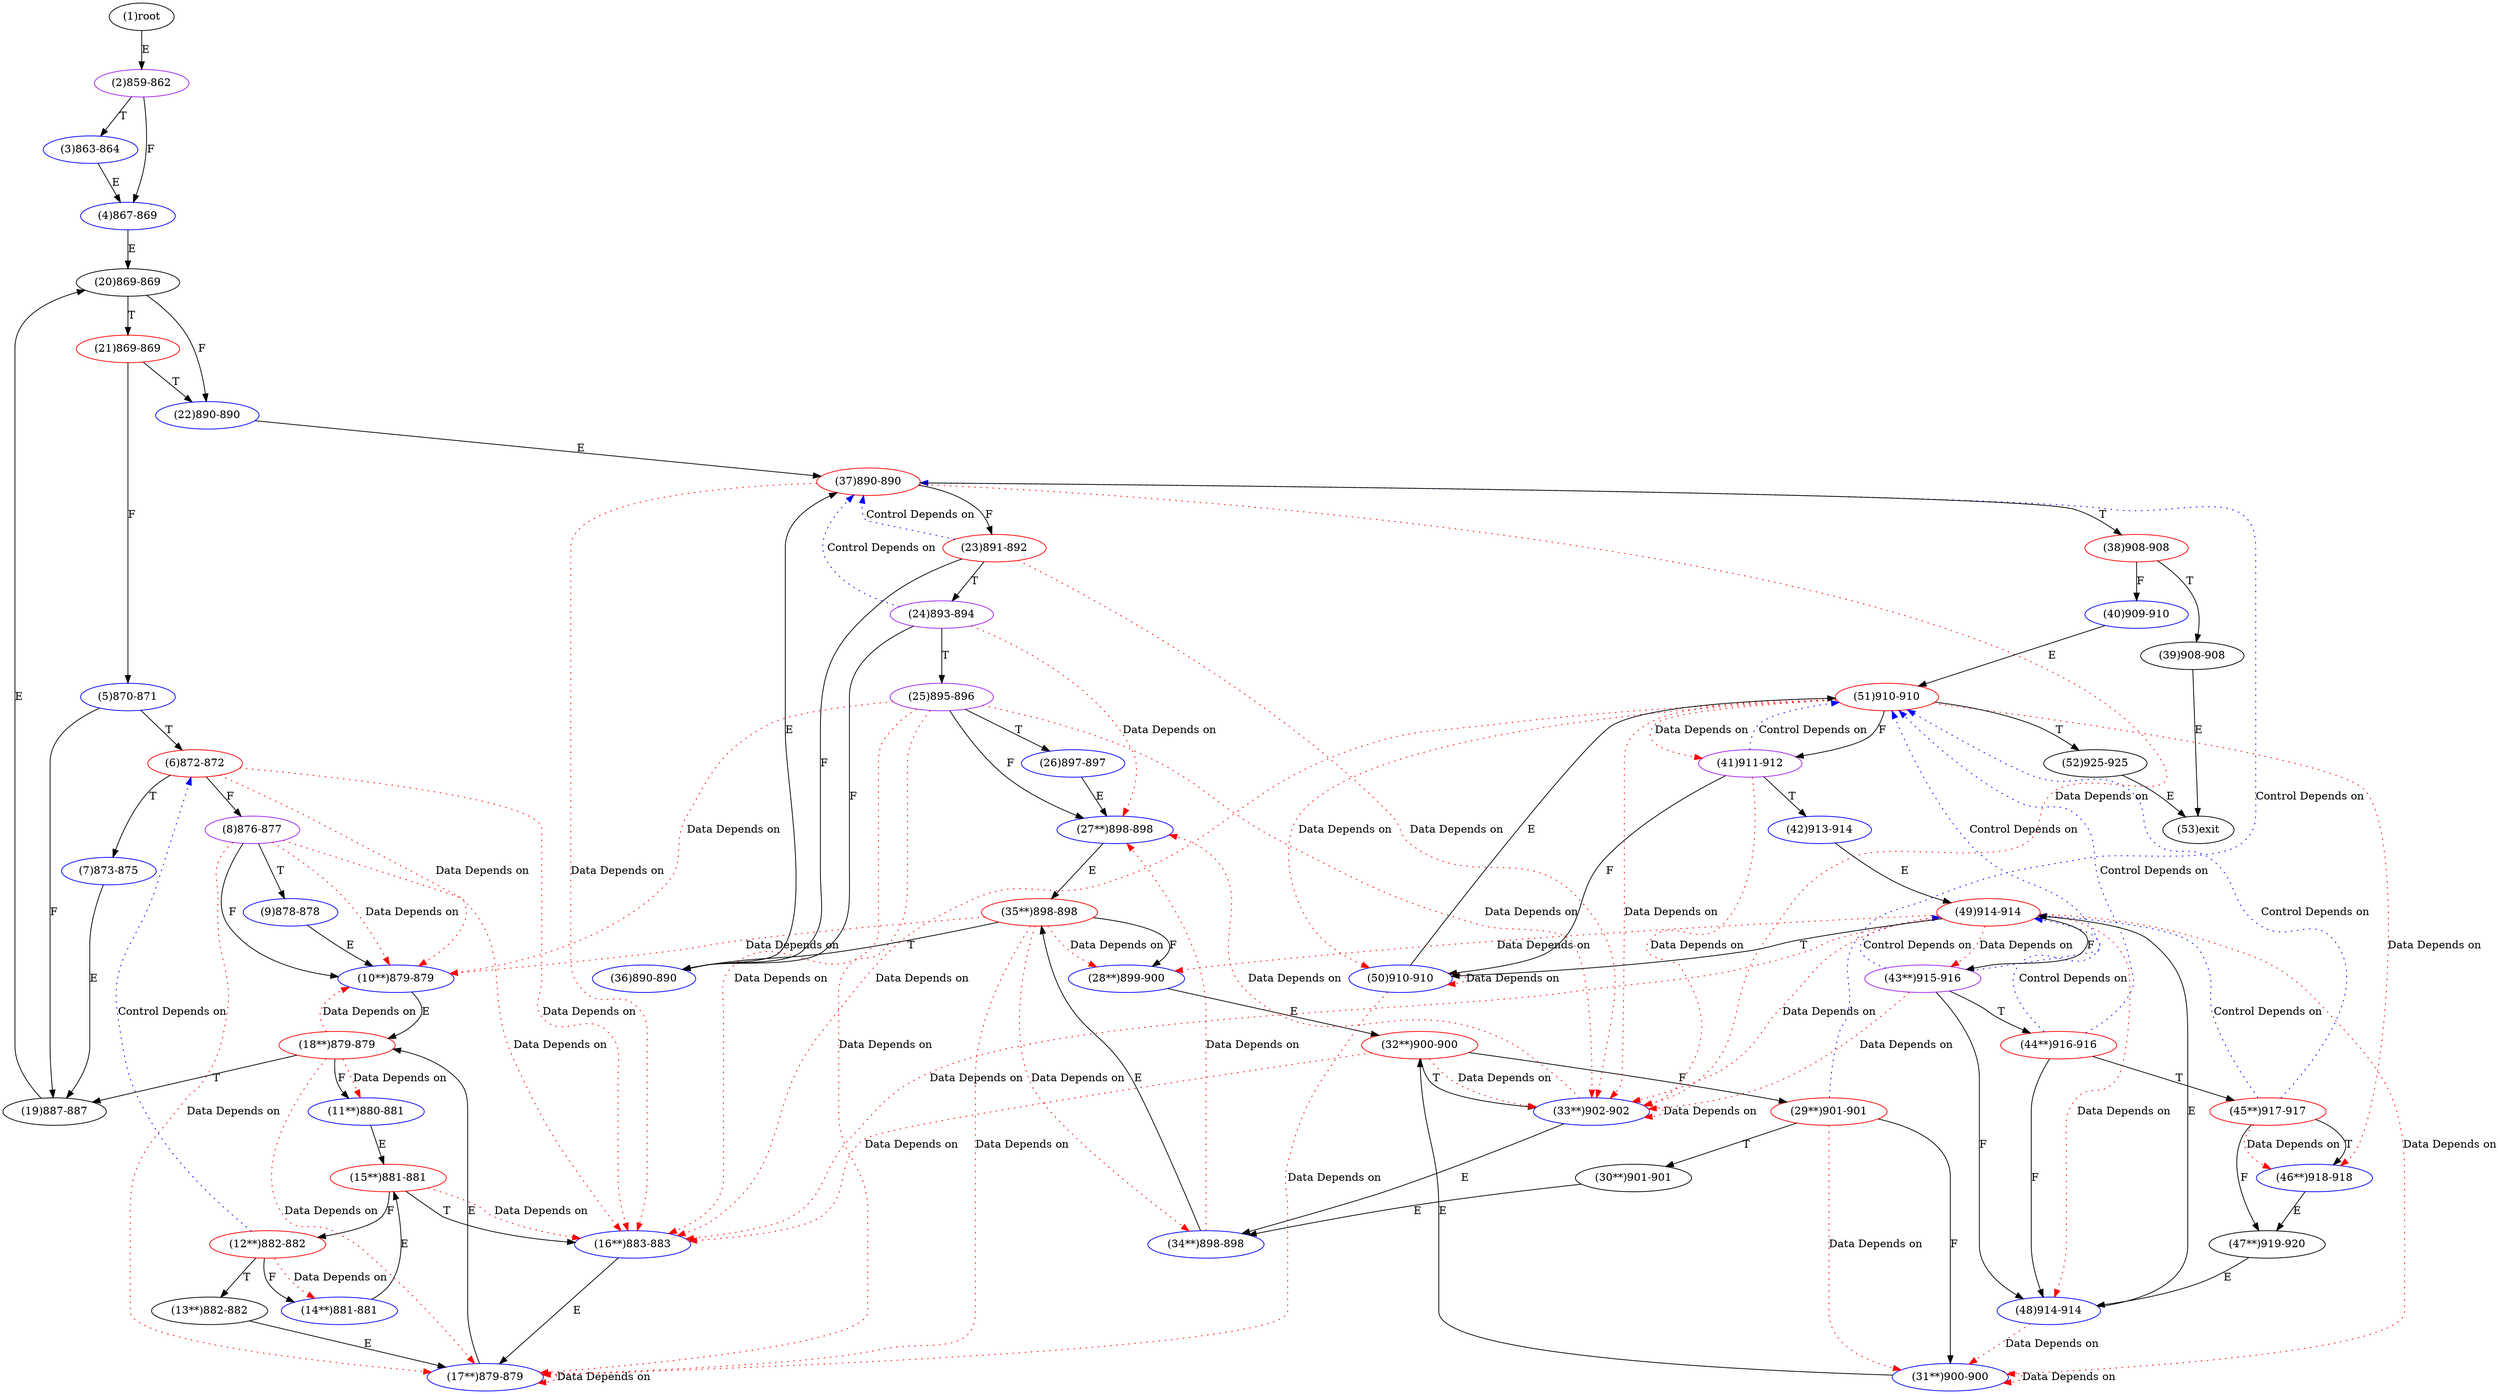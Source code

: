 digraph "" { 
1[ label="(1)root"];
2[ label="(2)859-862",color=purple];
3[ label="(3)863-864",color=blue];
4[ label="(4)867-869",color=blue];
5[ label="(5)870-871",color=blue];
6[ label="(6)872-872",color=red];
7[ label="(7)873-875",color=blue];
8[ label="(8)876-877",color=purple];
9[ label="(9)878-878",color=blue];
10[ label="(10**)879-879",color=blue];
11[ label="(11**)880-881",color=blue];
12[ label="(12**)882-882",color=red];
13[ label="(13**)882-882"];
14[ label="(14**)881-881",color=blue];
15[ label="(15**)881-881",color=red];
17[ label="(17**)879-879",color=blue];
16[ label="(16**)883-883",color=blue];
19[ label="(19)887-887"];
18[ label="(18**)879-879",color=red];
21[ label="(21)869-869",color=red];
20[ label="(20)869-869"];
23[ label="(23)891-892",color=red];
22[ label="(22)890-890",color=blue];
25[ label="(25)895-896",color=purple];
24[ label="(24)893-894",color=purple];
27[ label="(27**)898-898",color=blue];
26[ label="(26)897-897",color=blue];
29[ label="(29**)901-901",color=red];
28[ label="(28**)899-900",color=blue];
31[ label="(31**)900-900",color=blue];
30[ label="(30**)901-901"];
34[ label="(34**)898-898",color=blue];
35[ label="(35**)898-898",color=red];
32[ label="(32**)900-900",color=red];
33[ label="(33**)902-902",color=blue];
38[ label="(38)908-908",color=red];
39[ label="(39)908-908"];
36[ label="(36)890-890",color=blue];
37[ label="(37)890-890",color=red];
42[ label="(42)913-914",color=blue];
43[ label="(43**)915-916",color=purple];
40[ label="(40)909-910",color=blue];
41[ label="(41)911-912",color=purple];
46[ label="(46**)918-918",color=blue];
47[ label="(47**)919-920"];
44[ label="(44**)916-916",color=red];
45[ label="(45**)917-917",color=red];
51[ label="(51)910-910",color=red];
50[ label="(50)910-910",color=blue];
49[ label="(49)914-914",color=red];
48[ label="(48)914-914",color=blue];
53[ label="(53)exit"];
52[ label="(52)925-925"];
1->2[ label="E"];
2->4[ label="F"];
2->3[ label="T"];
3->4[ label="E"];
4->20[ label="E"];
5->19[ label="F"];
5->6[ label="T"];
6->8[ label="F"];
6->7[ label="T"];
7->19[ label="E"];
8->10[ label="F"];
8->9[ label="T"];
9->10[ label="E"];
10->18[ label="E"];
11->15[ label="E"];
12->14[ label="F"];
12->13[ label="T"];
13->17[ label="E"];
14->15[ label="E"];
15->12[ label="F"];
15->16[ label="T"];
16->17[ label="E"];
17->18[ label="E"];
18->11[ label="F"];
18->19[ label="T"];
19->20[ label="E"];
20->22[ label="F"];
20->21[ label="T"];
21->5[ label="F"];
21->22[ label="T"];
22->37[ label="E"];
23->36[ label="F"];
23->24[ label="T"];
24->36[ label="F"];
24->25[ label="T"];
25->27[ label="F"];
25->26[ label="T"];
26->27[ label="E"];
27->35[ label="E"];
28->32[ label="E"];
29->31[ label="F"];
29->30[ label="T"];
30->34[ label="E"];
31->32[ label="E"];
32->29[ label="F"];
32->33[ label="T"];
33->34[ label="E"];
34->35[ label="E"];
35->28[ label="F"];
35->36[ label="T"];
36->37[ label="E"];
37->23[ label="F"];
37->38[ label="T"];
38->40[ label="F"];
38->39[ label="T"];
39->53[ label="E"];
40->51[ label="E"];
41->50[ label="F"];
41->42[ label="T"];
42->49[ label="E"];
43->48[ label="F"];
43->44[ label="T"];
44->48[ label="F"];
44->45[ label="T"];
45->47[ label="F"];
45->46[ label="T"];
46->47[ label="E"];
47->48[ label="E"];
48->49[ label="E"];
49->43[ label="F"];
49->50[ label="T"];
50->51[ label="E"];
51->41[ label="F"];
51->52[ label="T"];
52->53[ label="E"];
6->16[ color="red" label="Data Depends on" style = dotted ];
6->10[ color="red" label="Data Depends on" style = dotted ];
8->10[ color="red" label="Data Depends on" style = dotted ];
8->17[ color="red" label="Data Depends on" style = dotted ];
8->16[ color="red" label="Data Depends on" style = dotted ];
12->14[ color="red" label="Data Depends on" style = dotted ];
12->6[ color="blue" label="Control Depends on" style = dotted ];
15->16[ color="red" label="Data Depends on" style = dotted ];
17->17[ color="red" label="Data Depends on" style = dotted ];
18->17[ color="red" label="Data Depends on" style = dotted ];
18->11[ color="red" label="Data Depends on" style = dotted ];
18->10[ color="red" label="Data Depends on" style = dotted ];
23->37[ color="blue" label="Control Depends on" style = dotted ];
23->33[ color="red" label="Data Depends on" style = dotted ];
25->10[ color="red" label="Data Depends on" style = dotted ];
25->17[ color="red" label="Data Depends on" style = dotted ];
25->16[ color="red" label="Data Depends on" style = dotted ];
25->33[ color="red" label="Data Depends on" style = dotted ];
24->27[ color="red" label="Data Depends on" style = dotted ];
24->37[ color="blue" label="Control Depends on" style = dotted ];
29->31[ color="red" label="Data Depends on" style = dotted ];
29->37[ color="blue" label="Control Depends on" style = dotted ];
31->31[ color="red" label="Data Depends on" style = dotted ];
34->27[ color="red" label="Data Depends on" style = dotted ];
35->34[ color="red" label="Data Depends on" style = dotted ];
35->17[ color="red" label="Data Depends on" style = dotted ];
35->10[ color="red" label="Data Depends on" style = dotted ];
35->28[ color="red" label="Data Depends on" style = dotted ];
32->33[ color="red" label="Data Depends on" style = dotted ];
32->16[ color="red" label="Data Depends on" style = dotted ];
33->33[ color="red" label="Data Depends on" style = dotted ];
33->27[ color="red" label="Data Depends on" style = dotted ];
37->33[ color="red" label="Data Depends on" style = dotted ];
37->16[ color="red" label="Data Depends on" style = dotted ];
43->51[ color="blue" label="Control Depends on" style = dotted ];
43->33[ color="red" label="Data Depends on" style = dotted ];
43->49[ color="blue" label="Control Depends on" style = dotted ];
41->33[ color="red" label="Data Depends on" style = dotted ];
41->51[ color="blue" label="Control Depends on" style = dotted ];
44->49[ color="blue" label="Control Depends on" style = dotted ];
44->51[ color="blue" label="Control Depends on" style = dotted ];
45->46[ color="red" label="Data Depends on" style = dotted ];
45->49[ color="blue" label="Control Depends on" style = dotted ];
45->51[ color="blue" label="Control Depends on" style = dotted ];
51->50[ color="red" label="Data Depends on" style = dotted ];
51->16[ color="red" label="Data Depends on" style = dotted ];
51->33[ color="red" label="Data Depends on" style = dotted ];
51->41[ color="red" label="Data Depends on" style = dotted ];
51->46[ color="red" label="Data Depends on" style = dotted ];
50->50[ color="red" label="Data Depends on" style = dotted ];
50->17[ color="red" label="Data Depends on" style = dotted ];
49->33[ color="red" label="Data Depends on" style = dotted ];
49->48[ color="red" label="Data Depends on" style = dotted ];
49->16[ color="red" label="Data Depends on" style = dotted ];
49->43[ color="red" label="Data Depends on" style = dotted ];
49->31[ color="red" label="Data Depends on" style = dotted ];
49->28[ color="red" label="Data Depends on" style = dotted ];
48->31[ color="red" label="Data Depends on" style = dotted ];
}